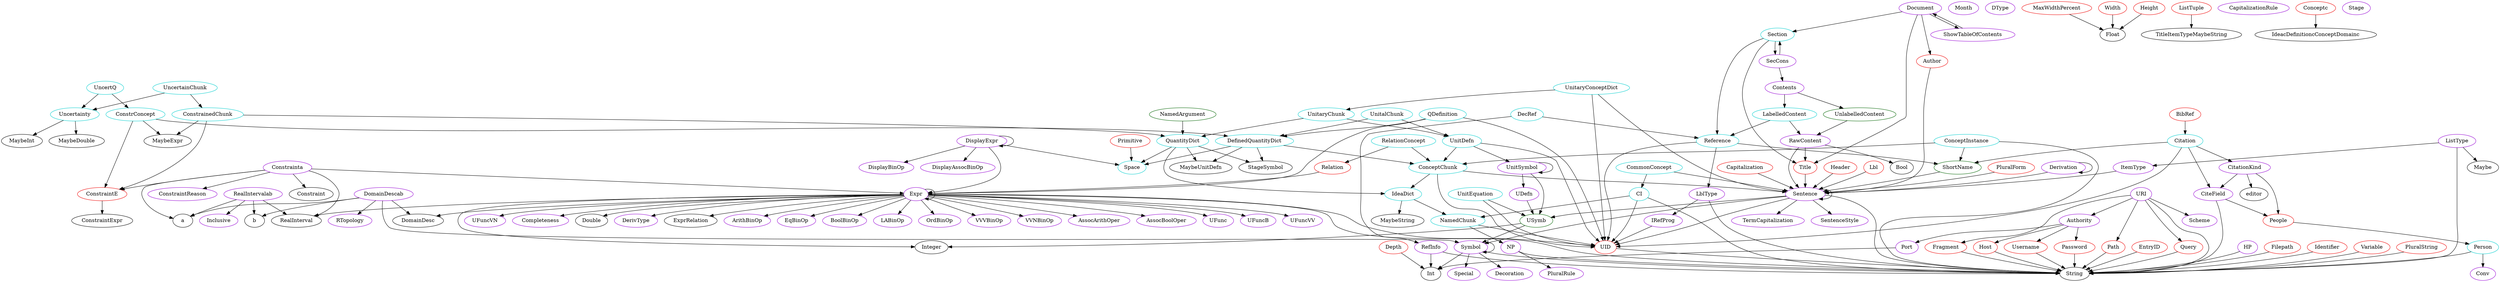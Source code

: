 digraph alltypes {
	subgraph core {
		subgraph conceptchunk{
		ConceptChunk -> IdeaDict;
		ConceptChunk -> Sentence;
		ConceptChunk -> UID;
		ConceptChunk	[shape=oval, color=cyan3, label="ConceptChunk"];
		}
		subgraph commonconcept{
		CommonConcept -> CI;
		CommonConcept -> Sentence;
		CommonConcept	[shape=oval, color=cyan3, label="CommonConcept"];
		}
		subgraph conceptinstance{
		ConceptInstance -> ConceptChunk;
		ConceptInstance -> String;
		ConceptInstance -> ShortName;
		ConceptInstance	[shape=oval, color=cyan3, label="ConceptInstance"];
		}
	}
	subgraph citation {
		subgraph citation{
		Citation -> CitationKind;
		Citation -> CiteField;
		Citation -> UID;
		Citation -> ShortName;
		Citation	[shape=oval, color=cyan3, label="Citation"];
		}
		subgraph bibref{
		BibRef -> Citation;
		BibRef	[shape=oval, color=red2, label="BibRef"];
		}
		subgraph entryid{
		EntryID -> String;
		EntryID	[shape=oval, color=red2, label="EntryID"];
		}
	}
	subgraph commonidea {
		subgraph ci{
		CI -> NamedChunk;
		CI -> String;
		CI -> UID;
		CI	[shape=oval, color=cyan3, label="CI"];
		}
	}
	subgraph concept {
	}
	subgraph contraineds {
		subgraph constrainedchunk{
		ConstrainedChunk -> QuantityDict;
		ConstrainedChunk -> ConstraintE;
		ConstrainedChunk -> MaybeExpr;
		ConstrainedChunk	[shape=oval, color=cyan3, label="ConstrainedChunk"];
		}
		subgraph constrconcept{
		ConstrConcept -> DefinedQuantityDict;
		ConstrConcept -> ConstraintE;
		ConstrConcept -> MaybeExpr;
		ConstrConcept	[shape=oval, color=cyan3, label="ConstrConcept"];
		}
	}
	subgraph definedquantity {
		subgraph definedquantitydict{
		DefinedQuantityDict -> ConceptChunk;
		DefinedQuantityDict -> StageSymbol;
		DefinedQuantityDict -> Space;
		DefinedQuantityDict -> MaybeUnitDefn;
		DefinedQuantityDict	[shape=oval, color=cyan3, label="DefinedQuantityDict"];
		}
	}
	subgraph eq {
		subgraph qdefinition{
		QDefinition -> DefinedQuantityDict;
		QDefinition -> UID;
		QDefinition -> Expr;
		QDefinition	[shape=oval, color=cyan3, label="QDefinition"];
		}
	}
	subgraph namedargument {
		subgraph namedargument{
		NamedArgument -> QuantityDict;
		NamedArgument	[shape=oval, color=darkgreen, label="NamedArgument"];
		}
	}
	subgraph namedidea {
		subgraph namedchunk{
		NamedChunk -> UID;
		NamedChunk -> NP;
		NamedChunk	[shape=oval, color=cyan3, label="NamedChunk"];
		}
		subgraph ideadict{
		IdeaDict -> NamedChunk;
		IdeaDict -> MaybeString;
		IdeaDict	[shape=oval, color=cyan3, label="IdeaDict"];
		}
	}
	subgraph quantity {
		subgraph quantitydict{
		QuantityDict -> IdeaDict;
		QuantityDict -> Space;
		QuantityDict -> StageSymbol;
		QuantityDict -> MaybeUnitDefn;
		QuantityDict	[shape=oval, color=cyan3, label="QuantityDict"];
		}
	}
	subgraph relation {
		subgraph relationconcept{
		RelationConcept -> ConceptChunk;
		RelationConcept -> Relation;
		RelationConcept	[shape=oval, color=cyan3, label="RelationConcept"];
		}
	}
	subgraph uncertainquantity {
		subgraph uncertainchunk{
		UncertainChunk -> ConstrainedChunk;
		UncertainChunk -> Uncertainty;
		UncertainChunk	[shape=oval, color=cyan3, label="UncertainChunk"];
		}
		subgraph uncertq{
		UncertQ -> ConstrConcept;
		UncertQ -> Uncertainty;
		UncertQ	[shape=oval, color=cyan3, label="UncertQ"];
		}
	}
	subgraph unitdefn {
		subgraph unitdefn{
		UnitDefn -> ConceptChunk;
		UnitDefn -> UnitSymbol;
		UnitDefn -> UID;
		UnitDefn	[shape=oval, color=cyan3, label="UnitDefn"];
		}
		subgraph unitequation{
		UnitEquation -> UID;
		UnitEquation -> USymb;
		UnitEquation	[shape=oval, color=cyan3, label="UnitEquation"];
		}
	}
	subgraph unital {
		subgraph unitalchunk{
		UnitalChunk -> DefinedQuantityDict;
		UnitalChunk -> UnitDefn;
		UnitalChunk	[shape=oval, color=cyan3, label="UnitalChunk"];
		}
	}
	subgraph unitary {
		subgraph unitarychunk{
		UnitaryChunk -> QuantityDict;
		UnitaryChunk -> UnitDefn;
		UnitaryChunk	[shape=oval, color=cyan3, label="UnitaryChunk"];
		}
	}
	subgraph unitaryconcept {
		subgraph unitaryconceptdict{
		UnitaryConceptDict -> UnitaryChunk;
		UnitaryConceptDict -> Sentence;
		UnitaryConceptDict -> UID;
		UnitaryConceptDict	[shape=oval, color=cyan3, label="UnitaryConceptDict"];
		}
	}
	subgraph citations {
	}
	subgraph core {
	}
	subgraph core2 {
	}
	subgraph document {
	}
	subgraph citation {
		subgraph citefield{
		CiteField -> String;
		CiteField -> People;
		CiteField	[shape=oval, color=darkviolet, label="CiteField"];
		}
		subgraph hp{
		HP -> String;
		HP	[shape=oval, color=darkviolet, label="HP"];
		}
		subgraph citationkind{
		CitationKind -> editor;
		CitationKind -> People;
		CitationKind -> CiteField;
		CitationKind	[shape=oval, color=darkviolet, label="CitationKind"];
		}
	}
	subgraph date {
		subgraph month{
		Month	[shape=oval, color=darkviolet, label="Month"];
		}
	}
	subgraph sentence {
	}
	subgraph core {
		subgraph labelledcontent{
		LabelledContent -> Reference;
		LabelledContent -> RawContent;
		LabelledContent	[shape=oval, color=cyan3, label="LabelledContent"];
		}
		subgraph listtype{
		ListType -> ItemType;
		ListType -> Maybe;
		ListType -> String;
		ListType	[shape=oval, color=darkviolet, label="ListType"];
		}
		subgraph itemtype{
		ItemType -> Sentence;
		ItemType	[shape=oval, color=darkviolet, label="ItemType"];
		}
		subgraph contents{
		Contents -> UnlabelledContent;
		Contents -> LabelledContent;
		Contents	[shape=oval, color=darkviolet, label="Contents"];
		}
		subgraph dtype{
		DType	[shape=oval, color=darkviolet, label="DType"];
		}
		subgraph rawcontent{
		RawContent -> Sentence;
		RawContent -> Title;
		RawContent -> Bool;
		RawContent	[shape=oval, color=darkviolet, label="RawContent"];
		}
		subgraph unlabelledcontent{
		UnlabelledContent -> RawContent;
		UnlabelledContent	[shape=oval, color=darkgreen, label="UnlabelledContent"];
		}
		subgraph maxwidthpercent{
		MaxWidthPercent -> Float;
		MaxWidthPercent	[shape=oval, color=red2, label="MaxWidthPercent"];
		}
		subgraph title{
		Title -> Sentence;
		Title	[shape=oval, color=red2, label="Title"];
		}
		subgraph author{
		Author -> Sentence;
		Author	[shape=oval, color=red2, label="Author"];
		}
		subgraph header{
		Header -> Sentence;
		Header	[shape=oval, color=red2, label="Header"];
		}
		subgraph depth{
		Depth -> Int;
		Depth	[shape=oval, color=red2, label="Depth"];
		}
		subgraph width{
		Width -> Float;
		Width	[shape=oval, color=red2, label="Width"];
		}
		subgraph height{
		Height -> Float;
		Height	[shape=oval, color=red2, label="Height"];
		}
		subgraph listtuple{
		ListTuple -> TitleItemTypeMaybeString;
		ListTuple	[shape=oval, color=red2, label="ListTuple"];
		}
		subgraph filepath{
		Filepath -> String;
		Filepath	[shape=oval, color=red2, label="Filepath"];
		}
		subgraph lbl{
		Lbl -> Sentence;
		Lbl	[shape=oval, color=red2, label="Lbl"];
		}
		subgraph identifier{
		Identifier -> String;
		Identifier	[shape=oval, color=red2, label="Identifier"];
		}
	}
	subgraph diplays {
	}
	subgraph extract {
	}
	subgraph math {
	}
	subgraph precedence {
	}
	subgraph type {
		subgraph lbltype{
		LblType -> IRefProg;
		LblType -> String;
		LblType	[shape=oval, color=darkviolet, label="LblType"];
		}
		subgraph irefprog{
		IRefProg -> UID;
		IRefProg	[shape=oval, color=darkviolet, label="IRefProg"];
		}
	}
	subgraph core {
		subgraph capitalizationrule{
		CapitalizationRule	[shape=oval, color=darkviolet, label="CapitalizationRule"];
		}
		subgraph pluralrule{
		PluralRule	[shape=oval, color=darkviolet, label="PluralRule"];
		}
		subgraph np{
		NP -> String;
		NP -> PluralRule;
		NP	[shape=oval, color=darkviolet, label="NP"];
		}
		subgraph pluralform{
		PluralForm -> Sentence;
		PluralForm	[shape=oval, color=red2, label="PluralForm"];
		}
	}
	subgraph extract {
	}
	subgraph helpers {
	}
	subgraph ast {
		subgraph uri{
		URI -> Scheme;
		URI -> Authority;
		URI -> Path;
		URI -> Query;
		URI -> Fragment;
		URI -> String;
		URI	[shape=oval, color=darkviolet, label="URI"];
		}
		subgraph scheme{
		Scheme	[shape=oval, color=darkviolet, label="Scheme"];
		}
		subgraph authority{
		Authority -> Username;
		Authority -> Password;
		Authority -> Host;
		Authority -> Port;
		Authority	[shape=oval, color=darkviolet, label="Authority"];
		}
		subgraph port{
		Port -> Int;
		Port	[shape=oval, color=darkviolet, label="Port"];
		}
		subgraph path{
		Path -> String;
		Path	[shape=oval, color=red2, label="Path"];
		}
		subgraph query{
		Query -> String;
		Query	[shape=oval, color=red2, label="Query"];
		}
		subgraph fragment{
		Fragment -> String;
		Fragment	[shape=oval, color=red2, label="Fragment"];
		}
		subgraph username{
		Username -> String;
		Username	[shape=oval, color=red2, label="Username"];
		}
		subgraph password{
		Password -> String;
		Password	[shape=oval, color=red2, label="Password"];
		}
		subgraph host{
		Host -> String;
		Host	[shape=oval, color=red2, label="Host"];
		}
	}
	subgraph core {
		subgraph uncertainty{
		Uncertainty -> MaybeDouble;
		Uncertainty -> MaybeInt;
		Uncertainty	[shape=oval, color=cyan3, label="Uncertainty"];
		}
	}
	subgraph clasess {
		subgraph conceptc{
		Conceptc -> IdeacDefinitioncConceptDomainc;
		Conceptc	[shape=oval, color=red2, label="Conceptc"];
		}
	}
	subgraph contraints {
		subgraph constraintreason{
		ConstraintReason	[shape=oval, color=darkviolet, label="ConstraintReason"];
		}
		subgraph constrainta{
		Constrainta -> ConstraintReason;
		Constrainta -> RealInterval;
		Constrainta -> a;
		Constrainta -> Constraint;
		Constrainta -> Expr;
		Constrainta -> ConstraintE;
		Constrainta	[shape=oval, color=darkviolet, label="Constrainta"];
		}
		subgraph constrainte{
		ConstraintE -> ConstraintExpr;
		ConstraintE	[shape=oval, color=red2, label="ConstraintE"];
		}
	}
	subgraph decoratedreference {
		subgraph decref{
		DecRef -> Reference;
		DecRef -> RefInfo;
		DecRef	[shape=oval, color=cyan3, label="DecRef"];
		}
	}
	subgraph derivation {
		subgraph derivation{
		Derivation -> Sentence;
		Derivation -> Derivation;
		Derivation	[shape=oval, color=darkviolet, label="Derivation"];
		}
	}
	subgraph development {
	}
	subgraph diplays {
	}
	subgraph diplayclassess {
	}
	subgraph diplayexprs {
		subgraph displaybinop{
		DisplayBinOp	[shape=oval, color=darkviolet, label="DisplayBinOp"];
		}
		subgraph displayassocbinop{
		DisplayAssocBinOp	[shape=oval, color=darkviolet, label="DisplayAssocBinOp"];
		}
		subgraph displayexpr{
		DisplayExpr -> Expr;
		DisplayExpr -> DisplayExpr;
		DisplayExpr -> Space;
		DisplayExpr -> DisplayBinOp;
		DisplayExpr -> DisplayAssocBinOp;
		DisplayExpr	[shape=oval, color=darkviolet, label="DisplayExpr"];
		}
	}
	subgraph document {
		subgraph section{
		Section -> Title;
		Section -> SecCons;
		Section -> Reference;
		Section	[shape=oval, color=cyan3, label="Section"];
		}
		subgraph seccons{
		SecCons -> Section;
		SecCons -> Contents;
		SecCons	[shape=oval, color=darkviolet, label="SecCons"];
		}
		subgraph document{
		Document -> Title;
		Document -> Author;
		Document -> ShowTableOfContents;
		Document -> Section;
		Document	[shape=oval, color=darkviolet, label="Document"];
		}
		subgraph showtableofcontents{
		ShowTableOfContents -> Document;
		ShowTableOfContents	[shape=oval, color=darkviolet, label="ShowTableOfContents"];
		}
	}
	subgraph expr {
		subgraph arithbinop{
		ArithBinOp	[shape=oval, color=darkviolet, label="ArithBinOp"];
		}
		subgraph eqbinop{
		EqBinOp	[shape=oval, color=darkviolet, label="EqBinOp"];
		}
		subgraph boolbinop{
		BoolBinOp	[shape=oval, color=darkviolet, label="BoolBinOp"];
		}
		subgraph labinop{
		LABinOp	[shape=oval, color=darkviolet, label="LABinOp"];
		}
		subgraph ordbinop{
		OrdBinOp	[shape=oval, color=darkviolet, label="OrdBinOp"];
		}
		subgraph vvvbinop{
		VVVBinOp	[shape=oval, color=darkviolet, label="VVVBinOp"];
		}
		subgraph vvnbinop{
		VVNBinOp	[shape=oval, color=darkviolet, label="VVNBinOp"];
		}
		subgraph assocarithoper{
		AssocArithOper	[shape=oval, color=darkviolet, label="AssocArithOper"];
		}
		subgraph assocbooloper{
		AssocBoolOper	[shape=oval, color=darkviolet, label="AssocBoolOper"];
		}
		subgraph ufunc{
		UFunc	[shape=oval, color=darkviolet, label="UFunc"];
		}
		subgraph ufuncb{
		UFuncB	[shape=oval, color=darkviolet, label="UFuncB"];
		}
		subgraph ufuncvv{
		UFuncVV	[shape=oval, color=darkviolet, label="UFuncVV"];
		}
		subgraph ufuncvn{
		UFuncVN	[shape=oval, color=darkviolet, label="UFuncVN"];
		}
		subgraph completeness{
		Completeness	[shape=oval, color=darkviolet, label="Completeness"];
		}
		subgraph expr{
		Expr -> Double;
		Expr -> Expr;
		Expr -> Integer;
		Expr -> String;
		Expr -> AssocArithOper;
		Expr -> AssocBoolOper;
		Expr -> DerivType;
		Expr -> UID;
		Expr -> Completeness;
		Expr -> ExprRelation;
		Expr -> UFunc;
		Expr -> UFuncB;
		Expr -> UFuncVV;
		Expr -> UFuncVN;
		Expr -> ArithBinOp;
		Expr -> BoolBinOp;
		Expr -> EqBinOp;
		Expr -> LABinOp;
		Expr -> OrdBinOp;
		Expr -> VVVBinOp;
		Expr -> VVNBinOp;
		Expr -> DomainDesc;
		Expr -> RealInterval;
		Expr	[shape=oval, color=darkviolet, label="Expr"];
		}
		subgraph derivtype{
		DerivType	[shape=oval, color=darkviolet, label="DerivType"];
		}
		subgraph relation{
		Relation -> Expr;
		Relation	[shape=oval, color=red2, label="Relation"];
		}
		subgraph variable{
		Variable -> String;
		Variable	[shape=oval, color=red2, label="Variable"];
		}
	}
	subgraph mics {
	}
	subgraph nounpraehs {
		subgraph capitalization{
		Capitalization -> Sentence;
		Capitalization	[shape=oval, color=red2, label="Capitalization"];
		}
		subgraph pluralstring{
		PluralString -> String;
		PluralString	[shape=oval, color=red2, label="PluralString"];
		}
	}
	subgraph people {
		subgraph person{
		Person -> String;
		Person -> Conv;
		Person	[shape=oval, color=cyan3, label="Person"];
		}
		subgraph conv{
		Conv	[shape=oval, color=darkviolet, label="Conv"];
		}
		subgraph people{
		People -> Person;
		People	[shape=oval, color=red2, label="People"];
		}
	}
	subgraph reference {
		subgraph reference{
		Reference -> UID;
		Reference -> LblType;
		Reference -> ShortName;
		Reference	[shape=oval, color=cyan3, label="Reference"];
		}
	}
	subgraph sentence {
		subgraph sentencestyle{
		SentenceStyle	[shape=oval, color=darkviolet, label="SentenceStyle"];
		}
		subgraph termcapitalization{
		TermCapitalization	[shape=oval, color=darkviolet, label="TermCapitalization"];
		}
		subgraph refinfo{
		RefInfo -> Int;
		RefInfo -> String;
		RefInfo	[shape=oval, color=darkviolet, label="RefInfo"];
		}
		subgraph sentence{
		Sentence -> SentenceStyle;
		Sentence -> TermCapitalization;
		Sentence -> UID;
		Sentence -> Sentence;
		Sentence -> USymb;
		Sentence -> String;
		Sentence -> Symbol;
		Sentence	[shape=oval, color=darkviolet, label="Sentence"];
		}
	}
	subgraph sorthandhs {
	}
	subgraph sortnameh {
		subgraph shortname{
		ShortName -> Sentence;
		ShortName	[shape=oval, color=darkgreen, label="ShortName"];
		}
	}
	subgraph space {
		subgraph space{
		Space	[shape=oval, color=cyan3, label="Space"];
		}
		subgraph rtopology{
		RTopology	[shape=oval, color=darkviolet, label="RTopology"];
		}
		subgraph domaindescab{
		DomainDescab -> Symbol;
		DomainDescab -> RTopology;
		DomainDescab -> a;
		DomainDescab -> b;
		DomainDescab -> DomainDesc;
		DomainDescab	[shape=oval, color=darkviolet, label="DomainDescab"];
		}
		subgraph inclusive{
		Inclusive	[shape=oval, color=darkviolet, label="Inclusive"];
		}
		subgraph realintervalab{
		RealIntervalab -> Inclusive;
		RealIntervalab -> a;
		RealIntervalab -> b;
		RealIntervalab -> RealInterval;
		RealIntervalab	[shape=oval, color=darkviolet, label="RealIntervalab"];
		}
		subgraph primitive{
		Primitive -> Space;
		Primitive	[shape=oval, color=red2, label="Primitive"];
		}
	}
	subgraph stages {
		subgraph stage{
		Stage	[shape=oval, color=darkviolet, label="Stage"];
		}
	}
	subgraph symbol {
		subgraph decoration{
		Decoration	[shape=oval, color=darkviolet, label="Decoration"];
		}
		subgraph symbol{
		Symbol -> String;
		Symbol -> Int;
		Symbol -> Special;
		Symbol -> Decoration;
		Symbol -> Symbol;
		Symbol	[shape=oval, color=darkviolet, label="Symbol"];
		}
	}
	subgraph uid {
		subgraph uid{
		UID -> String;
		UID	[shape=oval, color=red2, label="UID"];
		}
	}
	subgraph uncertainty {
	}
	subgraph unicode {
		subgraph special{
		Special	[shape=oval, color=darkviolet, label="Special"];
		}
	}
	subgraph unitlang {
		subgraph udefn{
		UDefn -> USymb;
		UDefn	[shape=oval, color=darkviolet, label="UDefn"];
		}
		subgraph unitsymbol{
		UnitSymbol -> USymb;
		UnitSymbol -> UDefn;
		UnitSymbol -> UnitSymbol;
		UnitSymbol	[shape=oval, color=darkviolet, label="UnitSymbol"];
		}
		subgraph usymb{
		USymb -> Symbol;
		USymb -> Integer;
		USymb	[shape=oval, color=darkgreen, label="USymb"];
		}
	}
	subgraph drails {
	}
}
